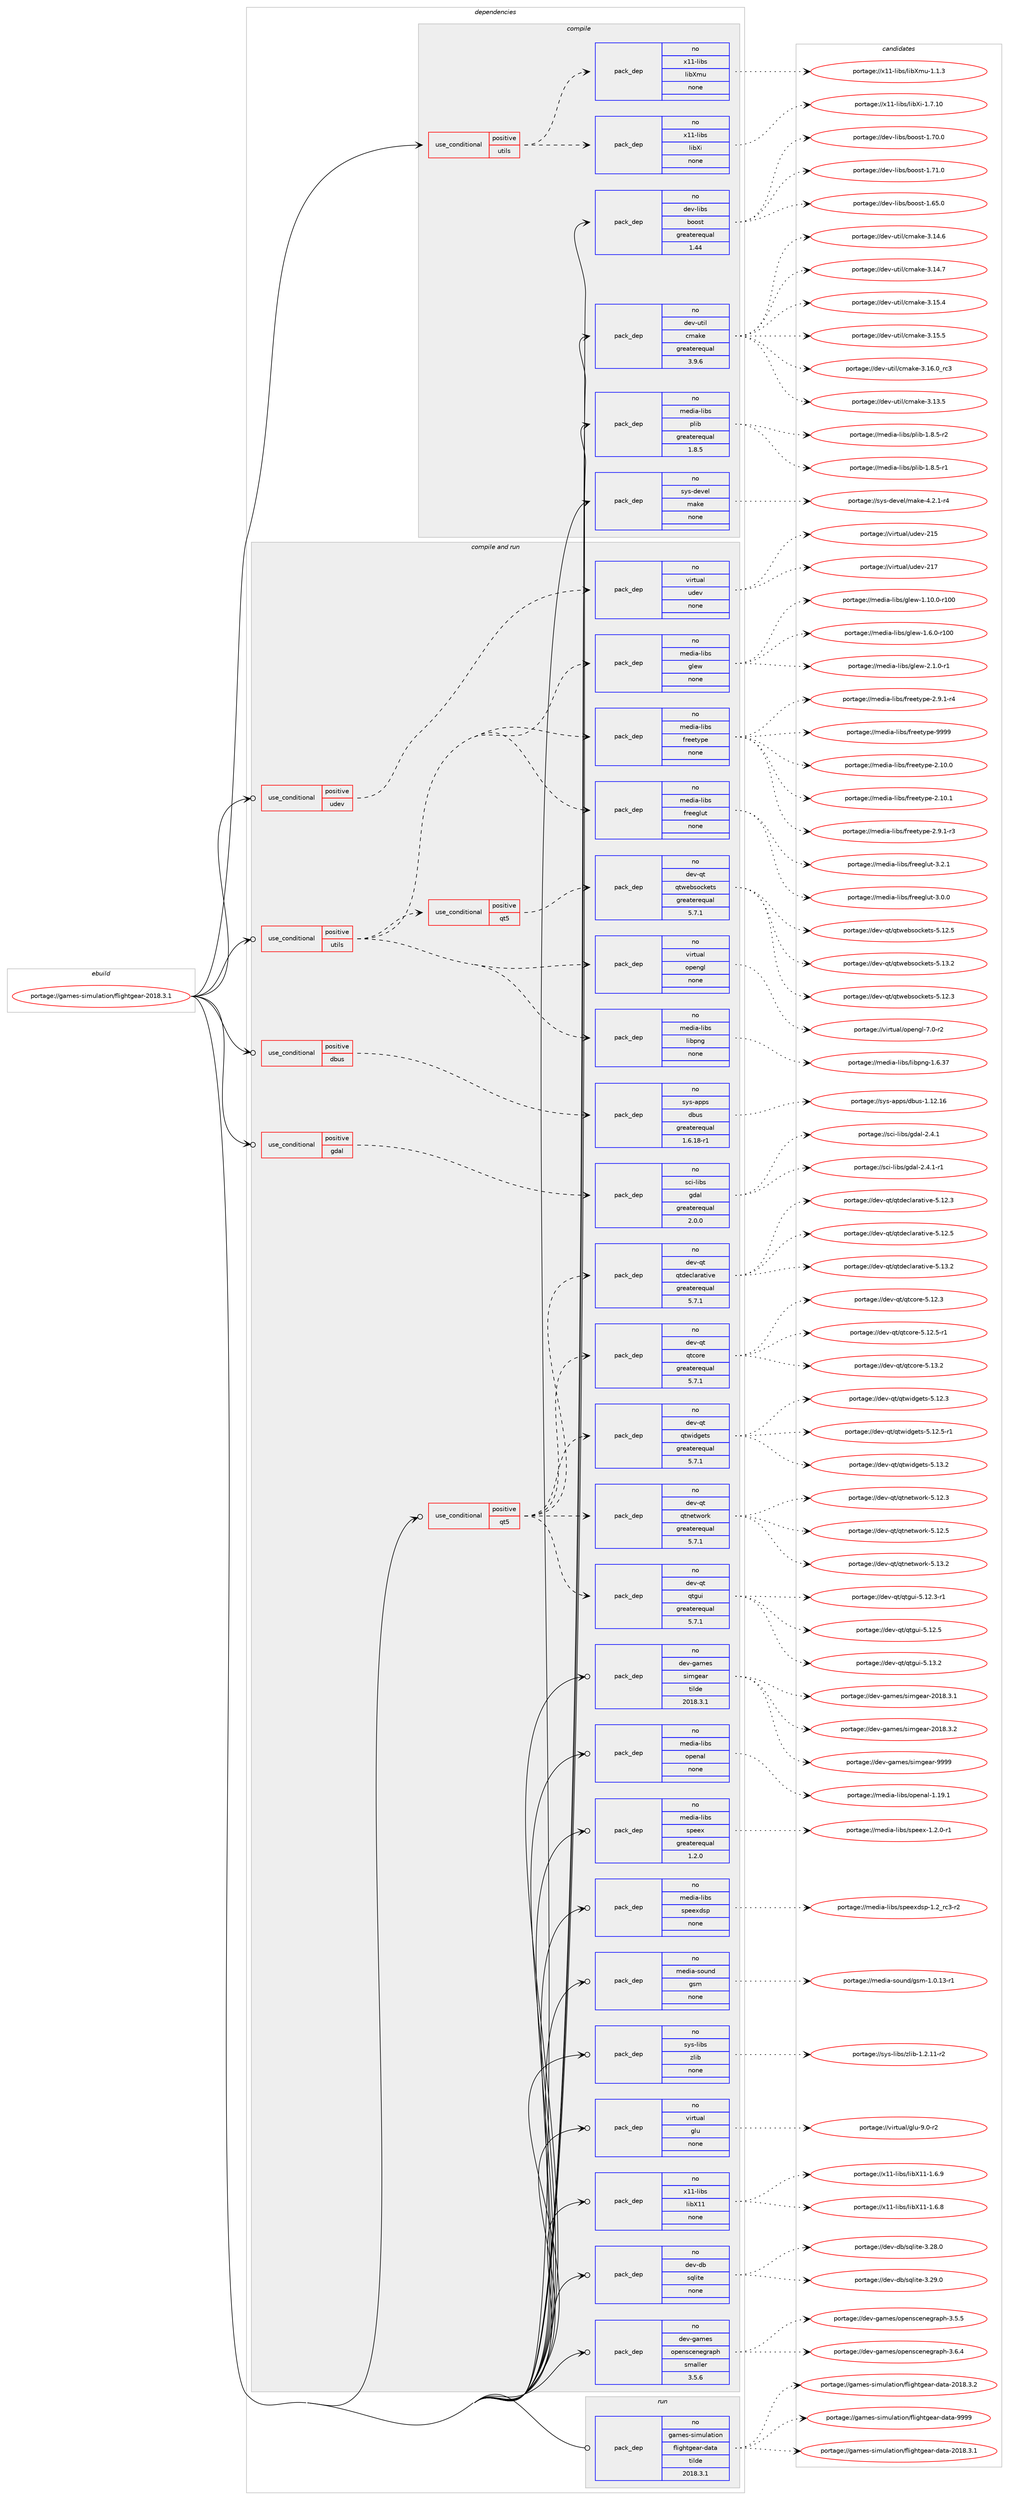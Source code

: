 digraph prolog {

# *************
# Graph options
# *************

newrank=true;
concentrate=true;
compound=true;
graph [rankdir=LR,fontname=Helvetica,fontsize=10,ranksep=1.5];#, ranksep=2.5, nodesep=0.2];
edge  [arrowhead=vee];
node  [fontname=Helvetica,fontsize=10];

# **********
# The ebuild
# **********

subgraph cluster_leftcol {
color=gray;
rank=same;
label=<<i>ebuild</i>>;
id [label="portage://games-simulation/flightgear-2018.3.1", color=red, width=4, href="../games-simulation/flightgear-2018.3.1.svg"];
}

# ****************
# The dependencies
# ****************

subgraph cluster_midcol {
color=gray;
label=<<i>dependencies</i>>;
subgraph cluster_compile {
fillcolor="#eeeeee";
style=filled;
label=<<i>compile</i>>;
subgraph cond73655 {
dependency276010 [label=<<TABLE BORDER="0" CELLBORDER="1" CELLSPACING="0" CELLPADDING="4"><TR><TD ROWSPAN="3" CELLPADDING="10">use_conditional</TD></TR><TR><TD>positive</TD></TR><TR><TD>utils</TD></TR></TABLE>>, shape=none, color=red];
subgraph pack198331 {
dependency276011 [label=<<TABLE BORDER="0" CELLBORDER="1" CELLSPACING="0" CELLPADDING="4" WIDTH="220"><TR><TD ROWSPAN="6" CELLPADDING="30">pack_dep</TD></TR><TR><TD WIDTH="110">no</TD></TR><TR><TD>x11-libs</TD></TR><TR><TD>libXi</TD></TR><TR><TD>none</TD></TR><TR><TD></TD></TR></TABLE>>, shape=none, color=blue];
}
dependency276010:e -> dependency276011:w [weight=20,style="dashed",arrowhead="vee"];
subgraph pack198332 {
dependency276012 [label=<<TABLE BORDER="0" CELLBORDER="1" CELLSPACING="0" CELLPADDING="4" WIDTH="220"><TR><TD ROWSPAN="6" CELLPADDING="30">pack_dep</TD></TR><TR><TD WIDTH="110">no</TD></TR><TR><TD>x11-libs</TD></TR><TR><TD>libXmu</TD></TR><TR><TD>none</TD></TR><TR><TD></TD></TR></TABLE>>, shape=none, color=blue];
}
dependency276010:e -> dependency276012:w [weight=20,style="dashed",arrowhead="vee"];
}
id:e -> dependency276010:w [weight=20,style="solid",arrowhead="vee"];
subgraph pack198333 {
dependency276013 [label=<<TABLE BORDER="0" CELLBORDER="1" CELLSPACING="0" CELLPADDING="4" WIDTH="220"><TR><TD ROWSPAN="6" CELLPADDING="30">pack_dep</TD></TR><TR><TD WIDTH="110">no</TD></TR><TR><TD>dev-libs</TD></TR><TR><TD>boost</TD></TR><TR><TD>greaterequal</TD></TR><TR><TD>1.44</TD></TR></TABLE>>, shape=none, color=blue];
}
id:e -> dependency276013:w [weight=20,style="solid",arrowhead="vee"];
subgraph pack198334 {
dependency276014 [label=<<TABLE BORDER="0" CELLBORDER="1" CELLSPACING="0" CELLPADDING="4" WIDTH="220"><TR><TD ROWSPAN="6" CELLPADDING="30">pack_dep</TD></TR><TR><TD WIDTH="110">no</TD></TR><TR><TD>dev-util</TD></TR><TR><TD>cmake</TD></TR><TR><TD>greaterequal</TD></TR><TR><TD>3.9.6</TD></TR></TABLE>>, shape=none, color=blue];
}
id:e -> dependency276014:w [weight=20,style="solid",arrowhead="vee"];
subgraph pack198335 {
dependency276015 [label=<<TABLE BORDER="0" CELLBORDER="1" CELLSPACING="0" CELLPADDING="4" WIDTH="220"><TR><TD ROWSPAN="6" CELLPADDING="30">pack_dep</TD></TR><TR><TD WIDTH="110">no</TD></TR><TR><TD>media-libs</TD></TR><TR><TD>plib</TD></TR><TR><TD>greaterequal</TD></TR><TR><TD>1.8.5</TD></TR></TABLE>>, shape=none, color=blue];
}
id:e -> dependency276015:w [weight=20,style="solid",arrowhead="vee"];
subgraph pack198336 {
dependency276016 [label=<<TABLE BORDER="0" CELLBORDER="1" CELLSPACING="0" CELLPADDING="4" WIDTH="220"><TR><TD ROWSPAN="6" CELLPADDING="30">pack_dep</TD></TR><TR><TD WIDTH="110">no</TD></TR><TR><TD>sys-devel</TD></TR><TR><TD>make</TD></TR><TR><TD>none</TD></TR><TR><TD></TD></TR></TABLE>>, shape=none, color=blue];
}
id:e -> dependency276016:w [weight=20,style="solid",arrowhead="vee"];
}
subgraph cluster_compileandrun {
fillcolor="#eeeeee";
style=filled;
label=<<i>compile and run</i>>;
subgraph cond73656 {
dependency276017 [label=<<TABLE BORDER="0" CELLBORDER="1" CELLSPACING="0" CELLPADDING="4"><TR><TD ROWSPAN="3" CELLPADDING="10">use_conditional</TD></TR><TR><TD>positive</TD></TR><TR><TD>dbus</TD></TR></TABLE>>, shape=none, color=red];
subgraph pack198337 {
dependency276018 [label=<<TABLE BORDER="0" CELLBORDER="1" CELLSPACING="0" CELLPADDING="4" WIDTH="220"><TR><TD ROWSPAN="6" CELLPADDING="30">pack_dep</TD></TR><TR><TD WIDTH="110">no</TD></TR><TR><TD>sys-apps</TD></TR><TR><TD>dbus</TD></TR><TR><TD>greaterequal</TD></TR><TR><TD>1.6.18-r1</TD></TR></TABLE>>, shape=none, color=blue];
}
dependency276017:e -> dependency276018:w [weight=20,style="dashed",arrowhead="vee"];
}
id:e -> dependency276017:w [weight=20,style="solid",arrowhead="odotvee"];
subgraph cond73657 {
dependency276019 [label=<<TABLE BORDER="0" CELLBORDER="1" CELLSPACING="0" CELLPADDING="4"><TR><TD ROWSPAN="3" CELLPADDING="10">use_conditional</TD></TR><TR><TD>positive</TD></TR><TR><TD>gdal</TD></TR></TABLE>>, shape=none, color=red];
subgraph pack198338 {
dependency276020 [label=<<TABLE BORDER="0" CELLBORDER="1" CELLSPACING="0" CELLPADDING="4" WIDTH="220"><TR><TD ROWSPAN="6" CELLPADDING="30">pack_dep</TD></TR><TR><TD WIDTH="110">no</TD></TR><TR><TD>sci-libs</TD></TR><TR><TD>gdal</TD></TR><TR><TD>greaterequal</TD></TR><TR><TD>2.0.0</TD></TR></TABLE>>, shape=none, color=blue];
}
dependency276019:e -> dependency276020:w [weight=20,style="dashed",arrowhead="vee"];
}
id:e -> dependency276019:w [weight=20,style="solid",arrowhead="odotvee"];
subgraph cond73658 {
dependency276021 [label=<<TABLE BORDER="0" CELLBORDER="1" CELLSPACING="0" CELLPADDING="4"><TR><TD ROWSPAN="3" CELLPADDING="10">use_conditional</TD></TR><TR><TD>positive</TD></TR><TR><TD>qt5</TD></TR></TABLE>>, shape=none, color=red];
subgraph pack198339 {
dependency276022 [label=<<TABLE BORDER="0" CELLBORDER="1" CELLSPACING="0" CELLPADDING="4" WIDTH="220"><TR><TD ROWSPAN="6" CELLPADDING="30">pack_dep</TD></TR><TR><TD WIDTH="110">no</TD></TR><TR><TD>dev-qt</TD></TR><TR><TD>qtcore</TD></TR><TR><TD>greaterequal</TD></TR><TR><TD>5.7.1</TD></TR></TABLE>>, shape=none, color=blue];
}
dependency276021:e -> dependency276022:w [weight=20,style="dashed",arrowhead="vee"];
subgraph pack198340 {
dependency276023 [label=<<TABLE BORDER="0" CELLBORDER="1" CELLSPACING="0" CELLPADDING="4" WIDTH="220"><TR><TD ROWSPAN="6" CELLPADDING="30">pack_dep</TD></TR><TR><TD WIDTH="110">no</TD></TR><TR><TD>dev-qt</TD></TR><TR><TD>qtdeclarative</TD></TR><TR><TD>greaterequal</TD></TR><TR><TD>5.7.1</TD></TR></TABLE>>, shape=none, color=blue];
}
dependency276021:e -> dependency276023:w [weight=20,style="dashed",arrowhead="vee"];
subgraph pack198341 {
dependency276024 [label=<<TABLE BORDER="0" CELLBORDER="1" CELLSPACING="0" CELLPADDING="4" WIDTH="220"><TR><TD ROWSPAN="6" CELLPADDING="30">pack_dep</TD></TR><TR><TD WIDTH="110">no</TD></TR><TR><TD>dev-qt</TD></TR><TR><TD>qtgui</TD></TR><TR><TD>greaterequal</TD></TR><TR><TD>5.7.1</TD></TR></TABLE>>, shape=none, color=blue];
}
dependency276021:e -> dependency276024:w [weight=20,style="dashed",arrowhead="vee"];
subgraph pack198342 {
dependency276025 [label=<<TABLE BORDER="0" CELLBORDER="1" CELLSPACING="0" CELLPADDING="4" WIDTH="220"><TR><TD ROWSPAN="6" CELLPADDING="30">pack_dep</TD></TR><TR><TD WIDTH="110">no</TD></TR><TR><TD>dev-qt</TD></TR><TR><TD>qtnetwork</TD></TR><TR><TD>greaterequal</TD></TR><TR><TD>5.7.1</TD></TR></TABLE>>, shape=none, color=blue];
}
dependency276021:e -> dependency276025:w [weight=20,style="dashed",arrowhead="vee"];
subgraph pack198343 {
dependency276026 [label=<<TABLE BORDER="0" CELLBORDER="1" CELLSPACING="0" CELLPADDING="4" WIDTH="220"><TR><TD ROWSPAN="6" CELLPADDING="30">pack_dep</TD></TR><TR><TD WIDTH="110">no</TD></TR><TR><TD>dev-qt</TD></TR><TR><TD>qtwidgets</TD></TR><TR><TD>greaterequal</TD></TR><TR><TD>5.7.1</TD></TR></TABLE>>, shape=none, color=blue];
}
dependency276021:e -> dependency276026:w [weight=20,style="dashed",arrowhead="vee"];
}
id:e -> dependency276021:w [weight=20,style="solid",arrowhead="odotvee"];
subgraph cond73659 {
dependency276027 [label=<<TABLE BORDER="0" CELLBORDER="1" CELLSPACING="0" CELLPADDING="4"><TR><TD ROWSPAN="3" CELLPADDING="10">use_conditional</TD></TR><TR><TD>positive</TD></TR><TR><TD>udev</TD></TR></TABLE>>, shape=none, color=red];
subgraph pack198344 {
dependency276028 [label=<<TABLE BORDER="0" CELLBORDER="1" CELLSPACING="0" CELLPADDING="4" WIDTH="220"><TR><TD ROWSPAN="6" CELLPADDING="30">pack_dep</TD></TR><TR><TD WIDTH="110">no</TD></TR><TR><TD>virtual</TD></TR><TR><TD>udev</TD></TR><TR><TD>none</TD></TR><TR><TD></TD></TR></TABLE>>, shape=none, color=blue];
}
dependency276027:e -> dependency276028:w [weight=20,style="dashed",arrowhead="vee"];
}
id:e -> dependency276027:w [weight=20,style="solid",arrowhead="odotvee"];
subgraph cond73660 {
dependency276029 [label=<<TABLE BORDER="0" CELLBORDER="1" CELLSPACING="0" CELLPADDING="4"><TR><TD ROWSPAN="3" CELLPADDING="10">use_conditional</TD></TR><TR><TD>positive</TD></TR><TR><TD>utils</TD></TR></TABLE>>, shape=none, color=red];
subgraph pack198345 {
dependency276030 [label=<<TABLE BORDER="0" CELLBORDER="1" CELLSPACING="0" CELLPADDING="4" WIDTH="220"><TR><TD ROWSPAN="6" CELLPADDING="30">pack_dep</TD></TR><TR><TD WIDTH="110">no</TD></TR><TR><TD>media-libs</TD></TR><TR><TD>freeglut</TD></TR><TR><TD>none</TD></TR><TR><TD></TD></TR></TABLE>>, shape=none, color=blue];
}
dependency276029:e -> dependency276030:w [weight=20,style="dashed",arrowhead="vee"];
subgraph pack198346 {
dependency276031 [label=<<TABLE BORDER="0" CELLBORDER="1" CELLSPACING="0" CELLPADDING="4" WIDTH="220"><TR><TD ROWSPAN="6" CELLPADDING="30">pack_dep</TD></TR><TR><TD WIDTH="110">no</TD></TR><TR><TD>media-libs</TD></TR><TR><TD>freetype</TD></TR><TR><TD>none</TD></TR><TR><TD></TD></TR></TABLE>>, shape=none, color=blue];
}
dependency276029:e -> dependency276031:w [weight=20,style="dashed",arrowhead="vee"];
subgraph pack198347 {
dependency276032 [label=<<TABLE BORDER="0" CELLBORDER="1" CELLSPACING="0" CELLPADDING="4" WIDTH="220"><TR><TD ROWSPAN="6" CELLPADDING="30">pack_dep</TD></TR><TR><TD WIDTH="110">no</TD></TR><TR><TD>media-libs</TD></TR><TR><TD>glew</TD></TR><TR><TD>none</TD></TR><TR><TD></TD></TR></TABLE>>, shape=none, color=blue];
}
dependency276029:e -> dependency276032:w [weight=20,style="dashed",arrowhead="vee"];
subgraph pack198348 {
dependency276033 [label=<<TABLE BORDER="0" CELLBORDER="1" CELLSPACING="0" CELLPADDING="4" WIDTH="220"><TR><TD ROWSPAN="6" CELLPADDING="30">pack_dep</TD></TR><TR><TD WIDTH="110">no</TD></TR><TR><TD>media-libs</TD></TR><TR><TD>libpng</TD></TR><TR><TD>none</TD></TR><TR><TD></TD></TR></TABLE>>, shape=none, color=blue];
}
dependency276029:e -> dependency276033:w [weight=20,style="dashed",arrowhead="vee"];
subgraph pack198349 {
dependency276034 [label=<<TABLE BORDER="0" CELLBORDER="1" CELLSPACING="0" CELLPADDING="4" WIDTH="220"><TR><TD ROWSPAN="6" CELLPADDING="30">pack_dep</TD></TR><TR><TD WIDTH="110">no</TD></TR><TR><TD>virtual</TD></TR><TR><TD>opengl</TD></TR><TR><TD>none</TD></TR><TR><TD></TD></TR></TABLE>>, shape=none, color=blue];
}
dependency276029:e -> dependency276034:w [weight=20,style="dashed",arrowhead="vee"];
subgraph cond73661 {
dependency276035 [label=<<TABLE BORDER="0" CELLBORDER="1" CELLSPACING="0" CELLPADDING="4"><TR><TD ROWSPAN="3" CELLPADDING="10">use_conditional</TD></TR><TR><TD>positive</TD></TR><TR><TD>qt5</TD></TR></TABLE>>, shape=none, color=red];
subgraph pack198350 {
dependency276036 [label=<<TABLE BORDER="0" CELLBORDER="1" CELLSPACING="0" CELLPADDING="4" WIDTH="220"><TR><TD ROWSPAN="6" CELLPADDING="30">pack_dep</TD></TR><TR><TD WIDTH="110">no</TD></TR><TR><TD>dev-qt</TD></TR><TR><TD>qtwebsockets</TD></TR><TR><TD>greaterequal</TD></TR><TR><TD>5.7.1</TD></TR></TABLE>>, shape=none, color=blue];
}
dependency276035:e -> dependency276036:w [weight=20,style="dashed",arrowhead="vee"];
}
dependency276029:e -> dependency276035:w [weight=20,style="dashed",arrowhead="vee"];
}
id:e -> dependency276029:w [weight=20,style="solid",arrowhead="odotvee"];
subgraph pack198351 {
dependency276037 [label=<<TABLE BORDER="0" CELLBORDER="1" CELLSPACING="0" CELLPADDING="4" WIDTH="220"><TR><TD ROWSPAN="6" CELLPADDING="30">pack_dep</TD></TR><TR><TD WIDTH="110">no</TD></TR><TR><TD>dev-db</TD></TR><TR><TD>sqlite</TD></TR><TR><TD>none</TD></TR><TR><TD></TD></TR></TABLE>>, shape=none, color=blue];
}
id:e -> dependency276037:w [weight=20,style="solid",arrowhead="odotvee"];
subgraph pack198352 {
dependency276038 [label=<<TABLE BORDER="0" CELLBORDER="1" CELLSPACING="0" CELLPADDING="4" WIDTH="220"><TR><TD ROWSPAN="6" CELLPADDING="30">pack_dep</TD></TR><TR><TD WIDTH="110">no</TD></TR><TR><TD>dev-games</TD></TR><TR><TD>openscenegraph</TD></TR><TR><TD>smaller</TD></TR><TR><TD>3.5.6</TD></TR></TABLE>>, shape=none, color=blue];
}
id:e -> dependency276038:w [weight=20,style="solid",arrowhead="odotvee"];
subgraph pack198353 {
dependency276039 [label=<<TABLE BORDER="0" CELLBORDER="1" CELLSPACING="0" CELLPADDING="4" WIDTH="220"><TR><TD ROWSPAN="6" CELLPADDING="30">pack_dep</TD></TR><TR><TD WIDTH="110">no</TD></TR><TR><TD>dev-games</TD></TR><TR><TD>simgear</TD></TR><TR><TD>tilde</TD></TR><TR><TD>2018.3.1</TD></TR></TABLE>>, shape=none, color=blue];
}
id:e -> dependency276039:w [weight=20,style="solid",arrowhead="odotvee"];
subgraph pack198354 {
dependency276040 [label=<<TABLE BORDER="0" CELLBORDER="1" CELLSPACING="0" CELLPADDING="4" WIDTH="220"><TR><TD ROWSPAN="6" CELLPADDING="30">pack_dep</TD></TR><TR><TD WIDTH="110">no</TD></TR><TR><TD>media-libs</TD></TR><TR><TD>openal</TD></TR><TR><TD>none</TD></TR><TR><TD></TD></TR></TABLE>>, shape=none, color=blue];
}
id:e -> dependency276040:w [weight=20,style="solid",arrowhead="odotvee"];
subgraph pack198355 {
dependency276041 [label=<<TABLE BORDER="0" CELLBORDER="1" CELLSPACING="0" CELLPADDING="4" WIDTH="220"><TR><TD ROWSPAN="6" CELLPADDING="30">pack_dep</TD></TR><TR><TD WIDTH="110">no</TD></TR><TR><TD>media-libs</TD></TR><TR><TD>speex</TD></TR><TR><TD>greaterequal</TD></TR><TR><TD>1.2.0</TD></TR></TABLE>>, shape=none, color=blue];
}
id:e -> dependency276041:w [weight=20,style="solid",arrowhead="odotvee"];
subgraph pack198356 {
dependency276042 [label=<<TABLE BORDER="0" CELLBORDER="1" CELLSPACING="0" CELLPADDING="4" WIDTH="220"><TR><TD ROWSPAN="6" CELLPADDING="30">pack_dep</TD></TR><TR><TD WIDTH="110">no</TD></TR><TR><TD>media-libs</TD></TR><TR><TD>speexdsp</TD></TR><TR><TD>none</TD></TR><TR><TD></TD></TR></TABLE>>, shape=none, color=blue];
}
id:e -> dependency276042:w [weight=20,style="solid",arrowhead="odotvee"];
subgraph pack198357 {
dependency276043 [label=<<TABLE BORDER="0" CELLBORDER="1" CELLSPACING="0" CELLPADDING="4" WIDTH="220"><TR><TD ROWSPAN="6" CELLPADDING="30">pack_dep</TD></TR><TR><TD WIDTH="110">no</TD></TR><TR><TD>media-sound</TD></TR><TR><TD>gsm</TD></TR><TR><TD>none</TD></TR><TR><TD></TD></TR></TABLE>>, shape=none, color=blue];
}
id:e -> dependency276043:w [weight=20,style="solid",arrowhead="odotvee"];
subgraph pack198358 {
dependency276044 [label=<<TABLE BORDER="0" CELLBORDER="1" CELLSPACING="0" CELLPADDING="4" WIDTH="220"><TR><TD ROWSPAN="6" CELLPADDING="30">pack_dep</TD></TR><TR><TD WIDTH="110">no</TD></TR><TR><TD>sys-libs</TD></TR><TR><TD>zlib</TD></TR><TR><TD>none</TD></TR><TR><TD></TD></TR></TABLE>>, shape=none, color=blue];
}
id:e -> dependency276044:w [weight=20,style="solid",arrowhead="odotvee"];
subgraph pack198359 {
dependency276045 [label=<<TABLE BORDER="0" CELLBORDER="1" CELLSPACING="0" CELLPADDING="4" WIDTH="220"><TR><TD ROWSPAN="6" CELLPADDING="30">pack_dep</TD></TR><TR><TD WIDTH="110">no</TD></TR><TR><TD>virtual</TD></TR><TR><TD>glu</TD></TR><TR><TD>none</TD></TR><TR><TD></TD></TR></TABLE>>, shape=none, color=blue];
}
id:e -> dependency276045:w [weight=20,style="solid",arrowhead="odotvee"];
subgraph pack198360 {
dependency276046 [label=<<TABLE BORDER="0" CELLBORDER="1" CELLSPACING="0" CELLPADDING="4" WIDTH="220"><TR><TD ROWSPAN="6" CELLPADDING="30">pack_dep</TD></TR><TR><TD WIDTH="110">no</TD></TR><TR><TD>x11-libs</TD></TR><TR><TD>libX11</TD></TR><TR><TD>none</TD></TR><TR><TD></TD></TR></TABLE>>, shape=none, color=blue];
}
id:e -> dependency276046:w [weight=20,style="solid",arrowhead="odotvee"];
}
subgraph cluster_run {
fillcolor="#eeeeee";
style=filled;
label=<<i>run</i>>;
subgraph pack198361 {
dependency276047 [label=<<TABLE BORDER="0" CELLBORDER="1" CELLSPACING="0" CELLPADDING="4" WIDTH="220"><TR><TD ROWSPAN="6" CELLPADDING="30">pack_dep</TD></TR><TR><TD WIDTH="110">no</TD></TR><TR><TD>games-simulation</TD></TR><TR><TD>flightgear-data</TD></TR><TR><TD>tilde</TD></TR><TR><TD>2018.3.1</TD></TR></TABLE>>, shape=none, color=blue];
}
id:e -> dependency276047:w [weight=20,style="solid",arrowhead="odot"];
}
}

# **************
# The candidates
# **************

subgraph cluster_choices {
rank=same;
color=gray;
label=<<i>candidates</i>>;

subgraph choice198331 {
color=black;
nodesep=1;
choiceportage1204949451081059811547108105988810545494655464948 [label="portage://x11-libs/libXi-1.7.10", color=red, width=4,href="../x11-libs/libXi-1.7.10.svg"];
dependency276011:e -> choiceportage1204949451081059811547108105988810545494655464948:w [style=dotted,weight="100"];
}
subgraph choice198332 {
color=black;
nodesep=1;
choiceportage12049494510810598115471081059888109117454946494651 [label="portage://x11-libs/libXmu-1.1.3", color=red, width=4,href="../x11-libs/libXmu-1.1.3.svg"];
dependency276012:e -> choiceportage12049494510810598115471081059888109117454946494651:w [style=dotted,weight="100"];
}
subgraph choice198333 {
color=black;
nodesep=1;
choiceportage1001011184510810598115479811111111511645494654534648 [label="portage://dev-libs/boost-1.65.0", color=red, width=4,href="../dev-libs/boost-1.65.0.svg"];
choiceportage1001011184510810598115479811111111511645494655484648 [label="portage://dev-libs/boost-1.70.0", color=red, width=4,href="../dev-libs/boost-1.70.0.svg"];
choiceportage1001011184510810598115479811111111511645494655494648 [label="portage://dev-libs/boost-1.71.0", color=red, width=4,href="../dev-libs/boost-1.71.0.svg"];
dependency276013:e -> choiceportage1001011184510810598115479811111111511645494654534648:w [style=dotted,weight="100"];
dependency276013:e -> choiceportage1001011184510810598115479811111111511645494655484648:w [style=dotted,weight="100"];
dependency276013:e -> choiceportage1001011184510810598115479811111111511645494655494648:w [style=dotted,weight="100"];
}
subgraph choice198334 {
color=black;
nodesep=1;
choiceportage1001011184511711610510847991099710710145514649514653 [label="portage://dev-util/cmake-3.13.5", color=red, width=4,href="../dev-util/cmake-3.13.5.svg"];
choiceportage1001011184511711610510847991099710710145514649524654 [label="portage://dev-util/cmake-3.14.6", color=red, width=4,href="../dev-util/cmake-3.14.6.svg"];
choiceportage1001011184511711610510847991099710710145514649524655 [label="portage://dev-util/cmake-3.14.7", color=red, width=4,href="../dev-util/cmake-3.14.7.svg"];
choiceportage1001011184511711610510847991099710710145514649534652 [label="portage://dev-util/cmake-3.15.4", color=red, width=4,href="../dev-util/cmake-3.15.4.svg"];
choiceportage1001011184511711610510847991099710710145514649534653 [label="portage://dev-util/cmake-3.15.5", color=red, width=4,href="../dev-util/cmake-3.15.5.svg"];
choiceportage1001011184511711610510847991099710710145514649544648951149951 [label="portage://dev-util/cmake-3.16.0_rc3", color=red, width=4,href="../dev-util/cmake-3.16.0_rc3.svg"];
dependency276014:e -> choiceportage1001011184511711610510847991099710710145514649514653:w [style=dotted,weight="100"];
dependency276014:e -> choiceportage1001011184511711610510847991099710710145514649524654:w [style=dotted,weight="100"];
dependency276014:e -> choiceportage1001011184511711610510847991099710710145514649524655:w [style=dotted,weight="100"];
dependency276014:e -> choiceportage1001011184511711610510847991099710710145514649534652:w [style=dotted,weight="100"];
dependency276014:e -> choiceportage1001011184511711610510847991099710710145514649534653:w [style=dotted,weight="100"];
dependency276014:e -> choiceportage1001011184511711610510847991099710710145514649544648951149951:w [style=dotted,weight="100"];
}
subgraph choice198335 {
color=black;
nodesep=1;
choiceportage10910110010597451081059811547112108105984549465646534511449 [label="portage://media-libs/plib-1.8.5-r1", color=red, width=4,href="../media-libs/plib-1.8.5-r1.svg"];
choiceportage10910110010597451081059811547112108105984549465646534511450 [label="portage://media-libs/plib-1.8.5-r2", color=red, width=4,href="../media-libs/plib-1.8.5-r2.svg"];
dependency276015:e -> choiceportage10910110010597451081059811547112108105984549465646534511449:w [style=dotted,weight="100"];
dependency276015:e -> choiceportage10910110010597451081059811547112108105984549465646534511450:w [style=dotted,weight="100"];
}
subgraph choice198336 {
color=black;
nodesep=1;
choiceportage1151211154510010111810110847109971071014552465046494511452 [label="portage://sys-devel/make-4.2.1-r4", color=red, width=4,href="../sys-devel/make-4.2.1-r4.svg"];
dependency276016:e -> choiceportage1151211154510010111810110847109971071014552465046494511452:w [style=dotted,weight="100"];
}
subgraph choice198337 {
color=black;
nodesep=1;
choiceportage115121115459711211211547100981171154549464950464954 [label="portage://sys-apps/dbus-1.12.16", color=red, width=4,href="../sys-apps/dbus-1.12.16.svg"];
dependency276018:e -> choiceportage115121115459711211211547100981171154549464950464954:w [style=dotted,weight="100"];
}
subgraph choice198338 {
color=black;
nodesep=1;
choiceportage1159910545108105981154710310097108455046524649 [label="portage://sci-libs/gdal-2.4.1", color=red, width=4,href="../sci-libs/gdal-2.4.1.svg"];
choiceportage11599105451081059811547103100971084550465246494511449 [label="portage://sci-libs/gdal-2.4.1-r1", color=red, width=4,href="../sci-libs/gdal-2.4.1-r1.svg"];
dependency276020:e -> choiceportage1159910545108105981154710310097108455046524649:w [style=dotted,weight="100"];
dependency276020:e -> choiceportage11599105451081059811547103100971084550465246494511449:w [style=dotted,weight="100"];
}
subgraph choice198339 {
color=black;
nodesep=1;
choiceportage10010111845113116471131169911111410145534649504651 [label="portage://dev-qt/qtcore-5.12.3", color=red, width=4,href="../dev-qt/qtcore-5.12.3.svg"];
choiceportage100101118451131164711311699111114101455346495046534511449 [label="portage://dev-qt/qtcore-5.12.5-r1", color=red, width=4,href="../dev-qt/qtcore-5.12.5-r1.svg"];
choiceportage10010111845113116471131169911111410145534649514650 [label="portage://dev-qt/qtcore-5.13.2", color=red, width=4,href="../dev-qt/qtcore-5.13.2.svg"];
dependency276022:e -> choiceportage10010111845113116471131169911111410145534649504651:w [style=dotted,weight="100"];
dependency276022:e -> choiceportage100101118451131164711311699111114101455346495046534511449:w [style=dotted,weight="100"];
dependency276022:e -> choiceportage10010111845113116471131169911111410145534649514650:w [style=dotted,weight="100"];
}
subgraph choice198340 {
color=black;
nodesep=1;
choiceportage100101118451131164711311610010199108971149711610511810145534649504651 [label="portage://dev-qt/qtdeclarative-5.12.3", color=red, width=4,href="../dev-qt/qtdeclarative-5.12.3.svg"];
choiceportage100101118451131164711311610010199108971149711610511810145534649504653 [label="portage://dev-qt/qtdeclarative-5.12.5", color=red, width=4,href="../dev-qt/qtdeclarative-5.12.5.svg"];
choiceportage100101118451131164711311610010199108971149711610511810145534649514650 [label="portage://dev-qt/qtdeclarative-5.13.2", color=red, width=4,href="../dev-qt/qtdeclarative-5.13.2.svg"];
dependency276023:e -> choiceportage100101118451131164711311610010199108971149711610511810145534649504651:w [style=dotted,weight="100"];
dependency276023:e -> choiceportage100101118451131164711311610010199108971149711610511810145534649504653:w [style=dotted,weight="100"];
dependency276023:e -> choiceportage100101118451131164711311610010199108971149711610511810145534649514650:w [style=dotted,weight="100"];
}
subgraph choice198341 {
color=black;
nodesep=1;
choiceportage1001011184511311647113116103117105455346495046514511449 [label="portage://dev-qt/qtgui-5.12.3-r1", color=red, width=4,href="../dev-qt/qtgui-5.12.3-r1.svg"];
choiceportage100101118451131164711311610311710545534649504653 [label="portage://dev-qt/qtgui-5.12.5", color=red, width=4,href="../dev-qt/qtgui-5.12.5.svg"];
choiceportage100101118451131164711311610311710545534649514650 [label="portage://dev-qt/qtgui-5.13.2", color=red, width=4,href="../dev-qt/qtgui-5.13.2.svg"];
dependency276024:e -> choiceportage1001011184511311647113116103117105455346495046514511449:w [style=dotted,weight="100"];
dependency276024:e -> choiceportage100101118451131164711311610311710545534649504653:w [style=dotted,weight="100"];
dependency276024:e -> choiceportage100101118451131164711311610311710545534649514650:w [style=dotted,weight="100"];
}
subgraph choice198342 {
color=black;
nodesep=1;
choiceportage100101118451131164711311611010111611911111410745534649504651 [label="portage://dev-qt/qtnetwork-5.12.3", color=red, width=4,href="../dev-qt/qtnetwork-5.12.3.svg"];
choiceportage100101118451131164711311611010111611911111410745534649504653 [label="portage://dev-qt/qtnetwork-5.12.5", color=red, width=4,href="../dev-qt/qtnetwork-5.12.5.svg"];
choiceportage100101118451131164711311611010111611911111410745534649514650 [label="portage://dev-qt/qtnetwork-5.13.2", color=red, width=4,href="../dev-qt/qtnetwork-5.13.2.svg"];
dependency276025:e -> choiceportage100101118451131164711311611010111611911111410745534649504651:w [style=dotted,weight="100"];
dependency276025:e -> choiceportage100101118451131164711311611010111611911111410745534649504653:w [style=dotted,weight="100"];
dependency276025:e -> choiceportage100101118451131164711311611010111611911111410745534649514650:w [style=dotted,weight="100"];
}
subgraph choice198343 {
color=black;
nodesep=1;
choiceportage100101118451131164711311611910510010310111611545534649504651 [label="portage://dev-qt/qtwidgets-5.12.3", color=red, width=4,href="../dev-qt/qtwidgets-5.12.3.svg"];
choiceportage1001011184511311647113116119105100103101116115455346495046534511449 [label="portage://dev-qt/qtwidgets-5.12.5-r1", color=red, width=4,href="../dev-qt/qtwidgets-5.12.5-r1.svg"];
choiceportage100101118451131164711311611910510010310111611545534649514650 [label="portage://dev-qt/qtwidgets-5.13.2", color=red, width=4,href="../dev-qt/qtwidgets-5.13.2.svg"];
dependency276026:e -> choiceportage100101118451131164711311611910510010310111611545534649504651:w [style=dotted,weight="100"];
dependency276026:e -> choiceportage1001011184511311647113116119105100103101116115455346495046534511449:w [style=dotted,weight="100"];
dependency276026:e -> choiceportage100101118451131164711311611910510010310111611545534649514650:w [style=dotted,weight="100"];
}
subgraph choice198344 {
color=black;
nodesep=1;
choiceportage118105114116117971084711710010111845504953 [label="portage://virtual/udev-215", color=red, width=4,href="../virtual/udev-215.svg"];
choiceportage118105114116117971084711710010111845504955 [label="portage://virtual/udev-217", color=red, width=4,href="../virtual/udev-217.svg"];
dependency276028:e -> choiceportage118105114116117971084711710010111845504953:w [style=dotted,weight="100"];
dependency276028:e -> choiceportage118105114116117971084711710010111845504955:w [style=dotted,weight="100"];
}
subgraph choice198345 {
color=black;
nodesep=1;
choiceportage10910110010597451081059811547102114101101103108117116455146484648 [label="portage://media-libs/freeglut-3.0.0", color=red, width=4,href="../media-libs/freeglut-3.0.0.svg"];
choiceportage10910110010597451081059811547102114101101103108117116455146504649 [label="portage://media-libs/freeglut-3.2.1", color=red, width=4,href="../media-libs/freeglut-3.2.1.svg"];
dependency276030:e -> choiceportage10910110010597451081059811547102114101101103108117116455146484648:w [style=dotted,weight="100"];
dependency276030:e -> choiceportage10910110010597451081059811547102114101101103108117116455146504649:w [style=dotted,weight="100"];
}
subgraph choice198346 {
color=black;
nodesep=1;
choiceportage1091011001059745108105981154710211410110111612111210145504649484648 [label="portage://media-libs/freetype-2.10.0", color=red, width=4,href="../media-libs/freetype-2.10.0.svg"];
choiceportage1091011001059745108105981154710211410110111612111210145504649484649 [label="portage://media-libs/freetype-2.10.1", color=red, width=4,href="../media-libs/freetype-2.10.1.svg"];
choiceportage109101100105974510810598115471021141011011161211121014550465746494511451 [label="portage://media-libs/freetype-2.9.1-r3", color=red, width=4,href="../media-libs/freetype-2.9.1-r3.svg"];
choiceportage109101100105974510810598115471021141011011161211121014550465746494511452 [label="portage://media-libs/freetype-2.9.1-r4", color=red, width=4,href="../media-libs/freetype-2.9.1-r4.svg"];
choiceportage109101100105974510810598115471021141011011161211121014557575757 [label="portage://media-libs/freetype-9999", color=red, width=4,href="../media-libs/freetype-9999.svg"];
dependency276031:e -> choiceportage1091011001059745108105981154710211410110111612111210145504649484648:w [style=dotted,weight="100"];
dependency276031:e -> choiceportage1091011001059745108105981154710211410110111612111210145504649484649:w [style=dotted,weight="100"];
dependency276031:e -> choiceportage109101100105974510810598115471021141011011161211121014550465746494511451:w [style=dotted,weight="100"];
dependency276031:e -> choiceportage109101100105974510810598115471021141011011161211121014550465746494511452:w [style=dotted,weight="100"];
dependency276031:e -> choiceportage109101100105974510810598115471021141011011161211121014557575757:w [style=dotted,weight="100"];
}
subgraph choice198347 {
color=black;
nodesep=1;
choiceportage109101100105974510810598115471031081011194549464948464845114494848 [label="portage://media-libs/glew-1.10.0-r100", color=red, width=4,href="../media-libs/glew-1.10.0-r100.svg"];
choiceportage1091011001059745108105981154710310810111945494654464845114494848 [label="portage://media-libs/glew-1.6.0-r100", color=red, width=4,href="../media-libs/glew-1.6.0-r100.svg"];
choiceportage109101100105974510810598115471031081011194550464946484511449 [label="portage://media-libs/glew-2.1.0-r1", color=red, width=4,href="../media-libs/glew-2.1.0-r1.svg"];
dependency276032:e -> choiceportage109101100105974510810598115471031081011194549464948464845114494848:w [style=dotted,weight="100"];
dependency276032:e -> choiceportage1091011001059745108105981154710310810111945494654464845114494848:w [style=dotted,weight="100"];
dependency276032:e -> choiceportage109101100105974510810598115471031081011194550464946484511449:w [style=dotted,weight="100"];
}
subgraph choice198348 {
color=black;
nodesep=1;
choiceportage109101100105974510810598115471081059811211010345494654465155 [label="portage://media-libs/libpng-1.6.37", color=red, width=4,href="../media-libs/libpng-1.6.37.svg"];
dependency276033:e -> choiceportage109101100105974510810598115471081059811211010345494654465155:w [style=dotted,weight="100"];
}
subgraph choice198349 {
color=black;
nodesep=1;
choiceportage1181051141161179710847111112101110103108455546484511450 [label="portage://virtual/opengl-7.0-r2", color=red, width=4,href="../virtual/opengl-7.0-r2.svg"];
dependency276034:e -> choiceportage1181051141161179710847111112101110103108455546484511450:w [style=dotted,weight="100"];
}
subgraph choice198350 {
color=black;
nodesep=1;
choiceportage1001011184511311647113116119101981151119910710111611545534649504651 [label="portage://dev-qt/qtwebsockets-5.12.3", color=red, width=4,href="../dev-qt/qtwebsockets-5.12.3.svg"];
choiceportage1001011184511311647113116119101981151119910710111611545534649504653 [label="portage://dev-qt/qtwebsockets-5.12.5", color=red, width=4,href="../dev-qt/qtwebsockets-5.12.5.svg"];
choiceportage1001011184511311647113116119101981151119910710111611545534649514650 [label="portage://dev-qt/qtwebsockets-5.13.2", color=red, width=4,href="../dev-qt/qtwebsockets-5.13.2.svg"];
dependency276036:e -> choiceportage1001011184511311647113116119101981151119910710111611545534649504651:w [style=dotted,weight="100"];
dependency276036:e -> choiceportage1001011184511311647113116119101981151119910710111611545534649504653:w [style=dotted,weight="100"];
dependency276036:e -> choiceportage1001011184511311647113116119101981151119910710111611545534649514650:w [style=dotted,weight="100"];
}
subgraph choice198351 {
color=black;
nodesep=1;
choiceportage10010111845100984711511310810511610145514650564648 [label="portage://dev-db/sqlite-3.28.0", color=red, width=4,href="../dev-db/sqlite-3.28.0.svg"];
choiceportage10010111845100984711511310810511610145514650574648 [label="portage://dev-db/sqlite-3.29.0", color=red, width=4,href="../dev-db/sqlite-3.29.0.svg"];
dependency276037:e -> choiceportage10010111845100984711511310810511610145514650564648:w [style=dotted,weight="100"];
dependency276037:e -> choiceportage10010111845100984711511310810511610145514650574648:w [style=dotted,weight="100"];
}
subgraph choice198352 {
color=black;
nodesep=1;
choiceportage1001011184510397109101115471111121011101159910111010110311497112104455146534653 [label="portage://dev-games/openscenegraph-3.5.5", color=red, width=4,href="../dev-games/openscenegraph-3.5.5.svg"];
choiceportage1001011184510397109101115471111121011101159910111010110311497112104455146544652 [label="portage://dev-games/openscenegraph-3.6.4", color=red, width=4,href="../dev-games/openscenegraph-3.6.4.svg"];
dependency276038:e -> choiceportage1001011184510397109101115471111121011101159910111010110311497112104455146534653:w [style=dotted,weight="100"];
dependency276038:e -> choiceportage1001011184510397109101115471111121011101159910111010110311497112104455146544652:w [style=dotted,weight="100"];
}
subgraph choice198353 {
color=black;
nodesep=1;
choiceportage10010111845103971091011154711510510910310197114455048495646514649 [label="portage://dev-games/simgear-2018.3.1", color=red, width=4,href="../dev-games/simgear-2018.3.1.svg"];
choiceportage10010111845103971091011154711510510910310197114455048495646514650 [label="portage://dev-games/simgear-2018.3.2", color=red, width=4,href="../dev-games/simgear-2018.3.2.svg"];
choiceportage100101118451039710910111547115105109103101971144557575757 [label="portage://dev-games/simgear-9999", color=red, width=4,href="../dev-games/simgear-9999.svg"];
dependency276039:e -> choiceportage10010111845103971091011154711510510910310197114455048495646514649:w [style=dotted,weight="100"];
dependency276039:e -> choiceportage10010111845103971091011154711510510910310197114455048495646514650:w [style=dotted,weight="100"];
dependency276039:e -> choiceportage100101118451039710910111547115105109103101971144557575757:w [style=dotted,weight="100"];
}
subgraph choice198354 {
color=black;
nodesep=1;
choiceportage109101100105974510810598115471111121011109710845494649574649 [label="portage://media-libs/openal-1.19.1", color=red, width=4,href="../media-libs/openal-1.19.1.svg"];
dependency276040:e -> choiceportage109101100105974510810598115471111121011109710845494649574649:w [style=dotted,weight="100"];
}
subgraph choice198355 {
color=black;
nodesep=1;
choiceportage109101100105974510810598115471151121011011204549465046484511449 [label="portage://media-libs/speex-1.2.0-r1", color=red, width=4,href="../media-libs/speex-1.2.0-r1.svg"];
dependency276041:e -> choiceportage109101100105974510810598115471151121011011204549465046484511449:w [style=dotted,weight="100"];
}
subgraph choice198356 {
color=black;
nodesep=1;
choiceportage10910110010597451081059811547115112101101120100115112454946509511499514511450 [label="portage://media-libs/speexdsp-1.2_rc3-r2", color=red, width=4,href="../media-libs/speexdsp-1.2_rc3-r2.svg"];
dependency276042:e -> choiceportage10910110010597451081059811547115112101101120100115112454946509511499514511450:w [style=dotted,weight="100"];
}
subgraph choice198357 {
color=black;
nodesep=1;
choiceportage109101100105974511511111711010047103115109454946484649514511449 [label="portage://media-sound/gsm-1.0.13-r1", color=red, width=4,href="../media-sound/gsm-1.0.13-r1.svg"];
dependency276043:e -> choiceportage109101100105974511511111711010047103115109454946484649514511449:w [style=dotted,weight="100"];
}
subgraph choice198358 {
color=black;
nodesep=1;
choiceportage11512111545108105981154712210810598454946504649494511450 [label="portage://sys-libs/zlib-1.2.11-r2", color=red, width=4,href="../sys-libs/zlib-1.2.11-r2.svg"];
dependency276044:e -> choiceportage11512111545108105981154712210810598454946504649494511450:w [style=dotted,weight="100"];
}
subgraph choice198359 {
color=black;
nodesep=1;
choiceportage1181051141161179710847103108117455746484511450 [label="portage://virtual/glu-9.0-r2", color=red, width=4,href="../virtual/glu-9.0-r2.svg"];
dependency276045:e -> choiceportage1181051141161179710847103108117455746484511450:w [style=dotted,weight="100"];
}
subgraph choice198360 {
color=black;
nodesep=1;
choiceportage120494945108105981154710810598884949454946544656 [label="portage://x11-libs/libX11-1.6.8", color=red, width=4,href="../x11-libs/libX11-1.6.8.svg"];
choiceportage120494945108105981154710810598884949454946544657 [label="portage://x11-libs/libX11-1.6.9", color=red, width=4,href="../x11-libs/libX11-1.6.9.svg"];
dependency276046:e -> choiceportage120494945108105981154710810598884949454946544656:w [style=dotted,weight="100"];
dependency276046:e -> choiceportage120494945108105981154710810598884949454946544657:w [style=dotted,weight="100"];
}
subgraph choice198361 {
color=black;
nodesep=1;
choiceportage1039710910111545115105109117108971161051111104710210810510310411610310197114451009711697455048495646514649 [label="portage://games-simulation/flightgear-data-2018.3.1", color=red, width=4,href="../games-simulation/flightgear-data-2018.3.1.svg"];
choiceportage1039710910111545115105109117108971161051111104710210810510310411610310197114451009711697455048495646514650 [label="portage://games-simulation/flightgear-data-2018.3.2", color=red, width=4,href="../games-simulation/flightgear-data-2018.3.2.svg"];
choiceportage10397109101115451151051091171089711610511111047102108105103104116103101971144510097116974557575757 [label="portage://games-simulation/flightgear-data-9999", color=red, width=4,href="../games-simulation/flightgear-data-9999.svg"];
dependency276047:e -> choiceportage1039710910111545115105109117108971161051111104710210810510310411610310197114451009711697455048495646514649:w [style=dotted,weight="100"];
dependency276047:e -> choiceportage1039710910111545115105109117108971161051111104710210810510310411610310197114451009711697455048495646514650:w [style=dotted,weight="100"];
dependency276047:e -> choiceportage10397109101115451151051091171089711610511111047102108105103104116103101971144510097116974557575757:w [style=dotted,weight="100"];
}
}

}
